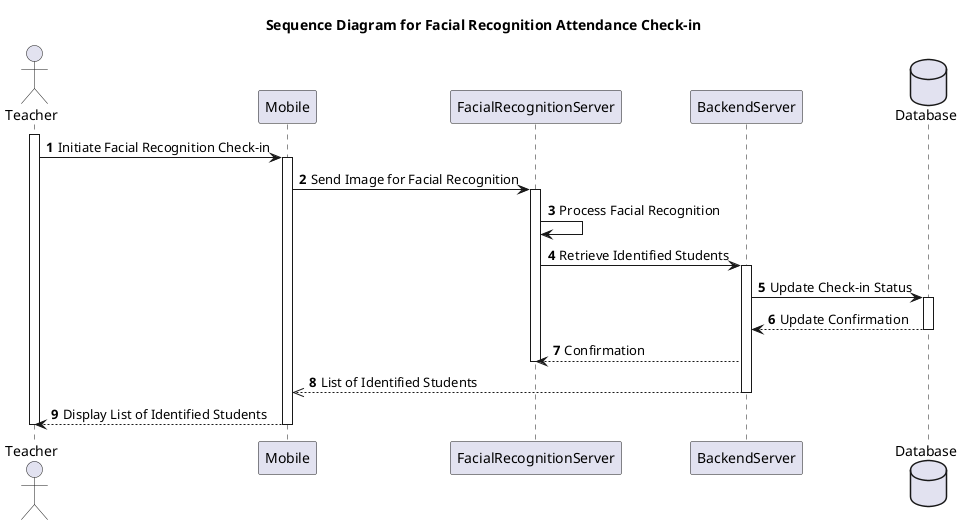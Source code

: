 @startuml
title "Sequence Diagram for Facial Recognition Attendance Check-in"

autonumber

actor Teacher as teacher
participant Mobile as mobile
participant FacialRecognitionServer as facial_server
participant BackendServer as backend_server
database Database as database

activate teacher
teacher -> mobile: Initiate Facial Recognition Check-in
activate mobile
mobile -> facial_server: Send Image for Facial Recognition
activate facial_server
facial_server -> facial_server: Process Facial Recognition
facial_server -> backend_server: Retrieve Identified Students
activate backend_server
backend_server -> database: Update Check-in Status
activate database
database --> backend_server: Update Confirmation
deactivate database
backend_server --> facial_server: Confirmation
deactivate facial_server
backend_server -->> mobile: List of Identified Students
deactivate backend_server
mobile --> teacher: Display List of Identified Students
deactivate mobile
deactivate teacher

@enduml
